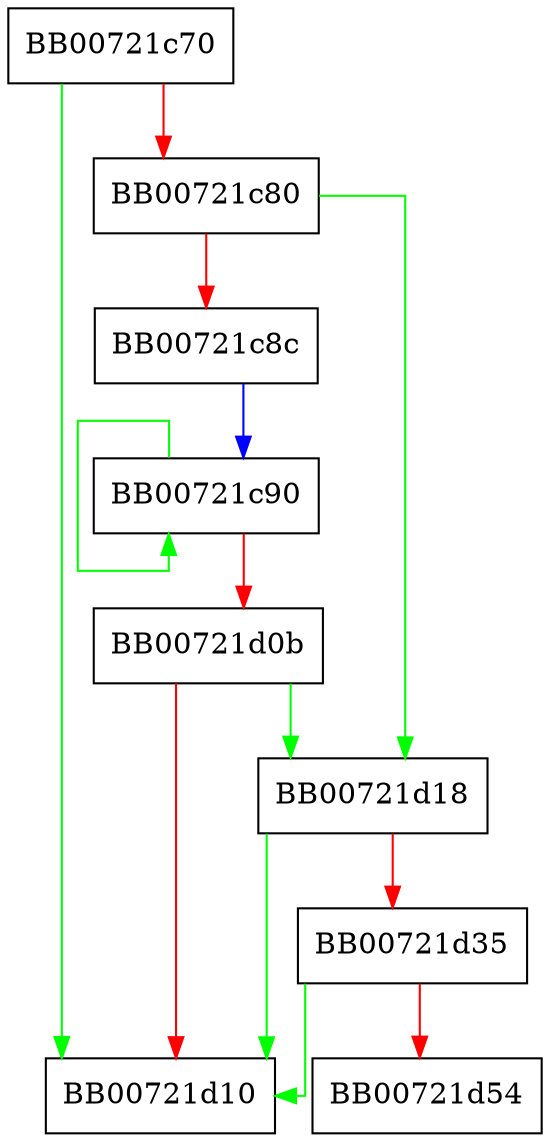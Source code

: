 digraph bn_mul_add_words {
  node [shape="box"];
  graph [splines=ortho];
  BB00721c70 -> BB00721d10 [color="green"];
  BB00721c70 -> BB00721c80 [color="red"];
  BB00721c80 -> BB00721d18 [color="green"];
  BB00721c80 -> BB00721c8c [color="red"];
  BB00721c8c -> BB00721c90 [color="blue"];
  BB00721c90 -> BB00721c90 [color="green"];
  BB00721c90 -> BB00721d0b [color="red"];
  BB00721d0b -> BB00721d18 [color="green"];
  BB00721d0b -> BB00721d10 [color="red"];
  BB00721d18 -> BB00721d10 [color="green"];
  BB00721d18 -> BB00721d35 [color="red"];
  BB00721d35 -> BB00721d10 [color="green"];
  BB00721d35 -> BB00721d54 [color="red"];
}